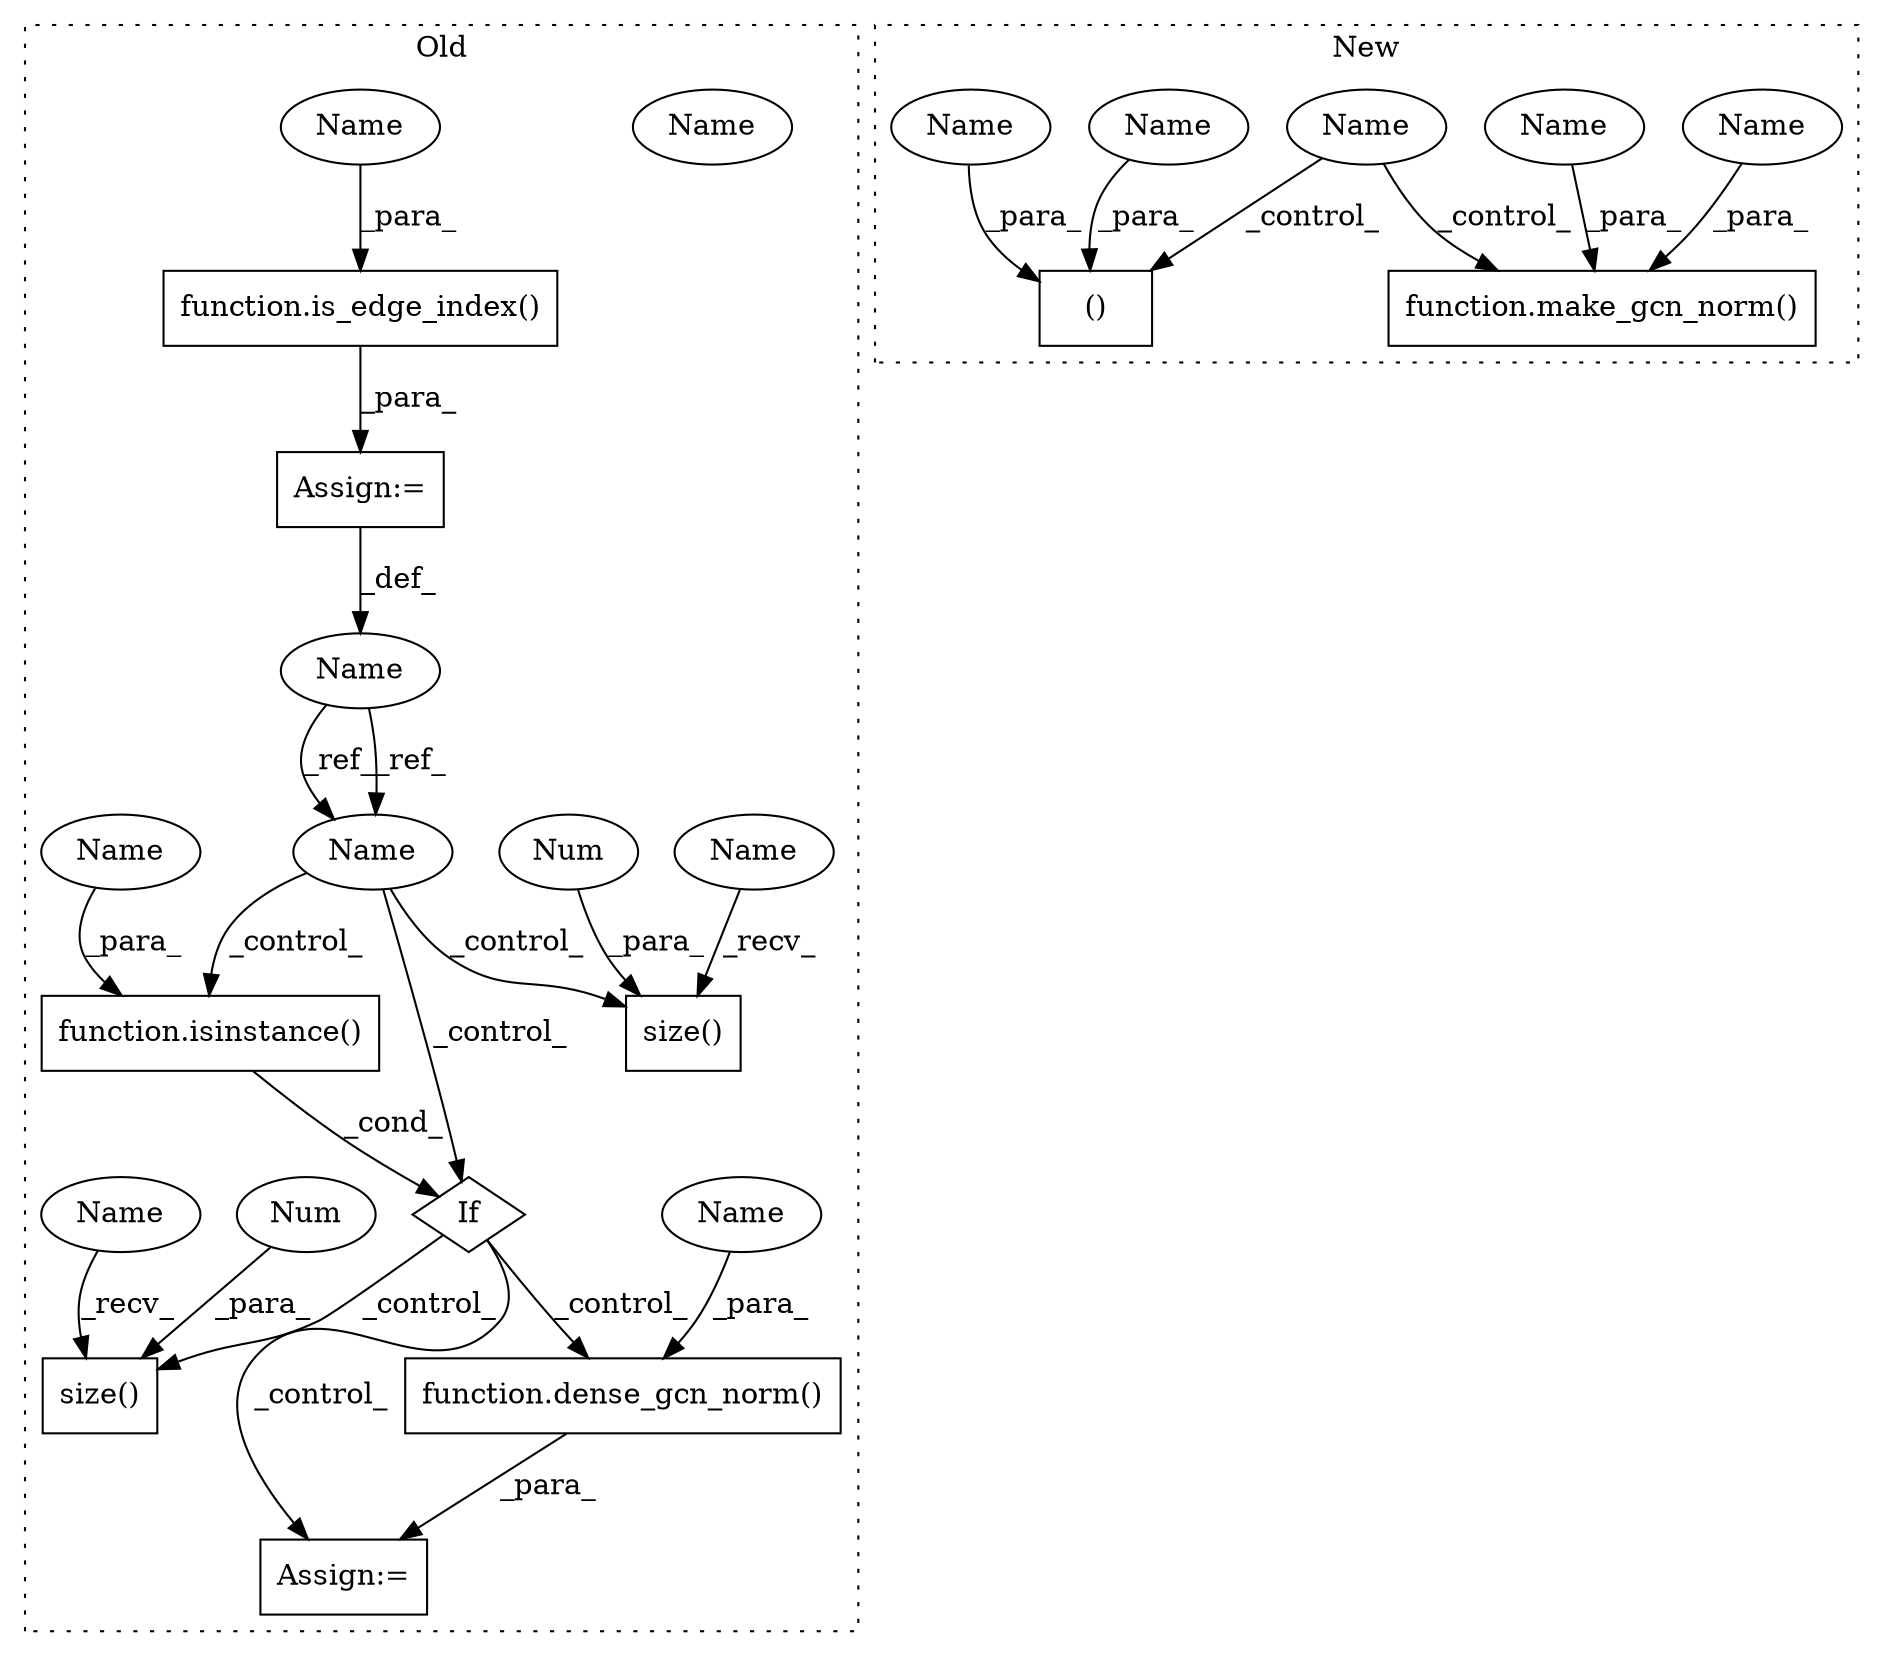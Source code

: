 digraph G {
subgraph cluster0 {
1 [label="function.isinstance()" a="75" s="3319,3354" l="11,1" shape="box"];
3 [label="Name" a="87" s="3103" l="12" shape="ellipse"];
4 [label="size()" a="75" s="3206,3217" l="10,1" shape="box"];
5 [label="size()" a="75" s="3396,3407" l="10,1" shape="box"];
6 [label="Num" a="76" s="3406" l="1" shape="ellipse"];
7 [label="Num" a="76" s="3216" l="1" shape="ellipse"];
8 [label="Name" a="87" s="3050" l="12" shape="ellipse"];
9 [label="function.is_edge_index()" a="75" s="3065,3089" l="14,1" shape="box"];
10 [label="If" a="96" s="3319" l="0" shape="diamond"];
11 [label="function.dense_gcn_norm()" a="75" s="3611,3636" l="15,86" shape="box"];
12 [label="Assign:=" a="68" s="3608" l="3" shape="box"];
13 [label="Assign:=" a="68" s="3062" l="3" shape="box"];
18 [label="Name" a="87" s="3626" l="10" shape="ellipse"];
19 [label="Name" a="87" s="3079" l="10" shape="ellipse"];
20 [label="Name" a="87" s="3330" l="10" shape="ellipse"];
21 [label="Name" a="87" s="3103" l="12" shape="ellipse"];
22 [label="Name" a="87" s="3206" l="4" shape="ellipse"];
23 [label="Name" a="87" s="3396" l="4" shape="ellipse"];
label = "Old";
style="dotted";
}
subgraph cluster1 {
2 [label="function.make_gcn_norm()" a="75" s="3173,3210" l="14,1" shape="box"];
14 [label="()" a="54" s="3157" l="13" shape="box"];
15 [label="Name" a="87" s="3119" l="14" shape="ellipse"];
16 [label="Name" a="87" s="3199" l="11" shape="ellipse"];
17 [label="Name" a="87" s="3159" l="11" shape="ellipse"];
24 [label="Name" a="87" s="3187" l="10" shape="ellipse"];
25 [label="Name" a="87" s="3147" l="10" shape="ellipse"];
label = "New";
style="dotted";
}
1 -> 10 [label="_cond_"];
6 -> 5 [label="_para_"];
7 -> 4 [label="_para_"];
8 -> 21 [label="_ref_"];
8 -> 21 [label="_ref_"];
9 -> 13 [label="_para_"];
10 -> 12 [label="_control_"];
10 -> 11 [label="_control_"];
10 -> 5 [label="_control_"];
11 -> 12 [label="_para_"];
13 -> 8 [label="_def_"];
15 -> 2 [label="_control_"];
15 -> 14 [label="_control_"];
16 -> 2 [label="_para_"];
17 -> 14 [label="_para_"];
18 -> 11 [label="_para_"];
19 -> 9 [label="_para_"];
20 -> 1 [label="_para_"];
21 -> 10 [label="_control_"];
21 -> 4 [label="_control_"];
21 -> 1 [label="_control_"];
22 -> 4 [label="_recv_"];
23 -> 5 [label="_recv_"];
24 -> 2 [label="_para_"];
25 -> 14 [label="_para_"];
}